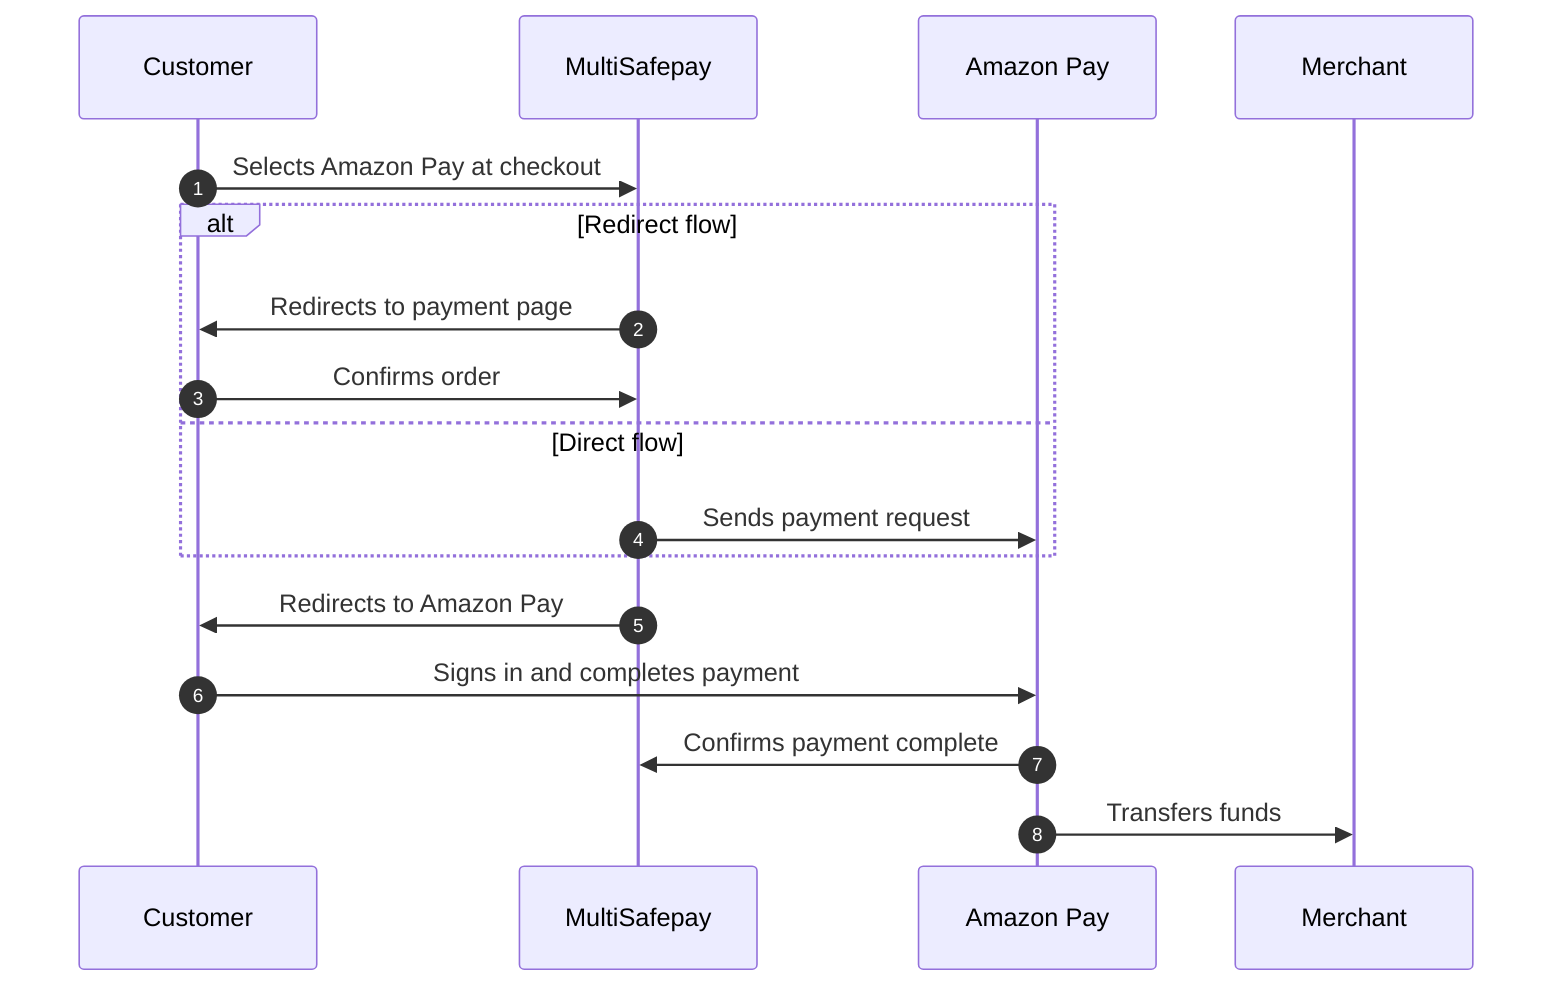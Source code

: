 sequenceDiagram
    autonumber
    participant C as Customer
    participant Mu as MultiSafepay
    participant A as Amazon Pay
    participant Me as Merchant

    C->>Mu: Selects Amazon Pay at checkout
    alt Redirect flow
    Mu->>C: Redirects to payment page
    C->>Mu: Confirms order
    else Direct flow
    Mu->>A: Sends payment request
    end
    Mu->>C: Redirects to Amazon Pay
    C->>A: Signs in and completes payment
    A->>Mu: Confirms payment complete
    A->>Me: Transfers funds